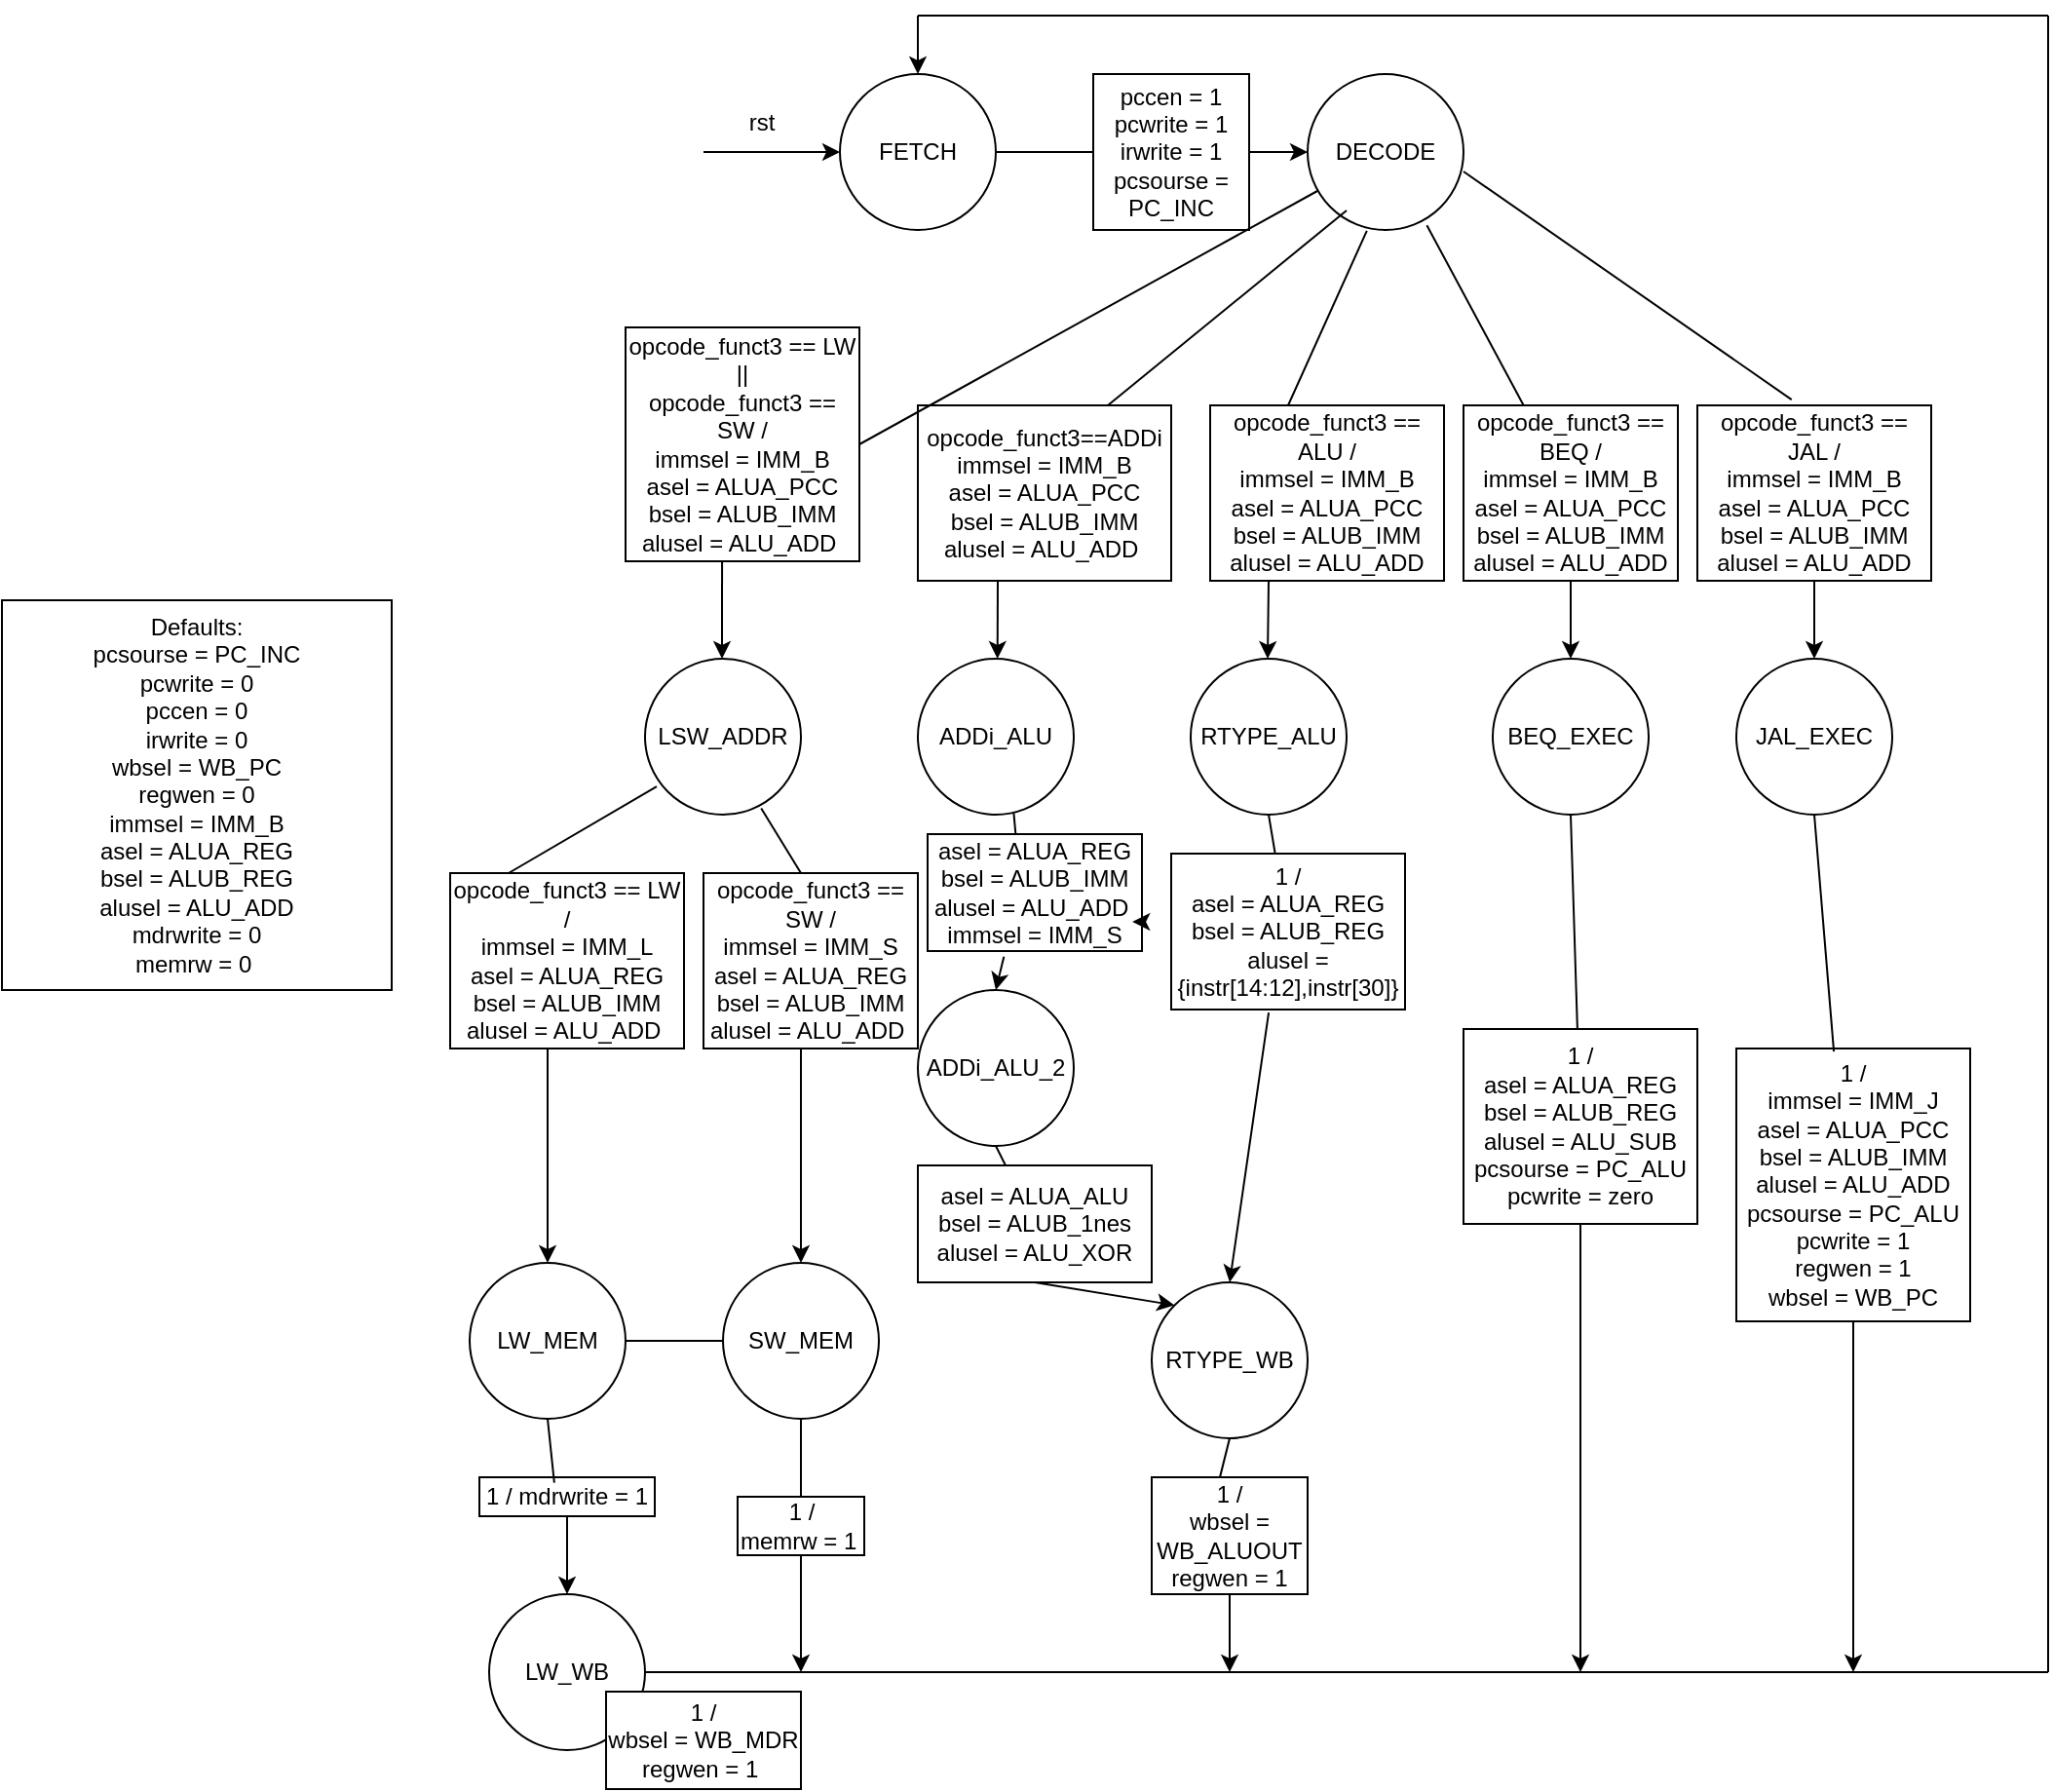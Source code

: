 <mxfile version="21.5.0" type="github">
  <diagram name="Page-1" id="2YBvvXClWsGukQMizWep">
    <mxGraphModel dx="2600" dy="897" grid="1" gridSize="10" guides="1" tooltips="1" connect="1" arrows="1" fold="1" page="1" pageScale="1" pageWidth="850" pageHeight="1100" math="0" shadow="0">
      <root>
        <mxCell id="0" />
        <mxCell id="1" parent="0" />
        <mxCell id="UIwxRU3X0R6D5jwhxc5C-1" value="Defaults:&lt;br/&gt;pcsourse = PC_INC&lt;br/&gt;pcwrite = 0&lt;br/&gt;pccen = 0&lt;br/&gt;irwrite = 0&lt;br/&gt;wbsel = WB_PC&lt;br/&gt;regwen = 0&lt;br/&gt;immsel = IMM_B&lt;br/&gt;asel = ALUA_REG&lt;br/&gt;bsel = ALUB_REG&lt;br/&gt;alusel = ALU_ADD&lt;br/&gt;mdrwrite = 0&lt;br/&gt;memrw = 0&amp;nbsp;" style="whiteSpace=wrap;html=1;aspect=fixed;" vertex="1" parent="1">
          <mxGeometry x="-230" y="540" width="200" height="200" as="geometry" />
        </mxCell>
        <mxCell id="UIwxRU3X0R6D5jwhxc5C-2" value="" style="endArrow=classic;html=1;rounded=0;" edge="1" parent="1">
          <mxGeometry width="50" height="50" relative="1" as="geometry">
            <mxPoint x="130" y="310" as="sourcePoint" />
            <mxPoint x="200" y="310" as="targetPoint" />
            <Array as="points" />
          </mxGeometry>
        </mxCell>
        <mxCell id="UIwxRU3X0R6D5jwhxc5C-4" value="rst" style="text;html=1;strokeColor=none;fillColor=none;align=center;verticalAlign=middle;whiteSpace=wrap;rounded=0;" vertex="1" parent="1">
          <mxGeometry x="130" y="280" width="60" height="30" as="geometry" />
        </mxCell>
        <mxCell id="UIwxRU3X0R6D5jwhxc5C-7" value="FETCH" style="ellipse;whiteSpace=wrap;html=1;aspect=fixed;" vertex="1" parent="1">
          <mxGeometry x="200" y="270" width="80" height="80" as="geometry" />
        </mxCell>
        <mxCell id="UIwxRU3X0R6D5jwhxc5C-8" value="" style="endArrow=none;html=1;rounded=0;" edge="1" parent="1" target="UIwxRU3X0R6D5jwhxc5C-9">
          <mxGeometry width="50" height="50" relative="1" as="geometry">
            <mxPoint x="280" y="310" as="sourcePoint" />
            <mxPoint x="330" y="310" as="targetPoint" />
            <Array as="points">
              <mxPoint x="330" y="310" />
            </Array>
          </mxGeometry>
        </mxCell>
        <mxCell id="UIwxRU3X0R6D5jwhxc5C-9" value="pccen = 1&lt;br/&gt;pcwrite = 1&lt;br/&gt;irwrite = 1&lt;br/&gt;pcsourse = PC_INC" style="whiteSpace=wrap;html=1;aspect=fixed;" vertex="1" parent="1">
          <mxGeometry x="330" y="270" width="80" height="80" as="geometry" />
        </mxCell>
        <mxCell id="UIwxRU3X0R6D5jwhxc5C-10" value="" style="endArrow=classic;html=1;rounded=0;" edge="1" parent="1" target="UIwxRU3X0R6D5jwhxc5C-11">
          <mxGeometry width="50" height="50" relative="1" as="geometry">
            <mxPoint x="410" y="310" as="sourcePoint" />
            <mxPoint x="480" y="310" as="targetPoint" />
          </mxGeometry>
        </mxCell>
        <mxCell id="UIwxRU3X0R6D5jwhxc5C-11" value="DECODE" style="ellipse;whiteSpace=wrap;html=1;aspect=fixed;" vertex="1" parent="1">
          <mxGeometry x="440" y="270" width="80" height="80" as="geometry" />
        </mxCell>
        <mxCell id="UIwxRU3X0R6D5jwhxc5C-14" value="" style="endArrow=none;html=1;rounded=0;exitX=0.75;exitY=0;exitDx=0;exitDy=0;" edge="1" parent="1" source="UIwxRU3X0R6D5jwhxc5C-17">
          <mxGeometry width="50" height="50" relative="1" as="geometry">
            <mxPoint x="360" y="410" as="sourcePoint" />
            <mxPoint x="460" y="340" as="targetPoint" />
          </mxGeometry>
        </mxCell>
        <mxCell id="UIwxRU3X0R6D5jwhxc5C-15" value="opcode_funct3 == LW ||&lt;br/&gt;opcode_funct3 == SW /&lt;br/&gt;immsel = IMM_B&lt;br/&gt;asel = ALUA_PCC&lt;br/&gt;bsel = ALUB_IMM&lt;br/&gt;alusel = ALU_ADD&amp;nbsp;" style="whiteSpace=wrap;html=1;aspect=fixed;" vertex="1" parent="1">
          <mxGeometry x="90" y="400" width="120" height="120" as="geometry" />
        </mxCell>
        <mxCell id="UIwxRU3X0R6D5jwhxc5C-17" value="opcode_funct3==ADDi&lt;br style=&quot;border-color: var(--border-color);&quot;&gt;immsel = IMM_B&lt;br style=&quot;border-color: var(--border-color);&quot;&gt;asel = ALUA_PCC&lt;br style=&quot;border-color: var(--border-color);&quot;&gt;bsel = ALUB_IMM&lt;br style=&quot;border-color: var(--border-color);&quot;&gt;alusel = ALU_ADD&amp;nbsp;" style="rounded=0;whiteSpace=wrap;html=1;" vertex="1" parent="1">
          <mxGeometry x="240" y="440" width="130" height="90" as="geometry" />
        </mxCell>
        <mxCell id="UIwxRU3X0R6D5jwhxc5C-20" value="" style="endArrow=classic;html=1;rounded=0;" edge="1" parent="1">
          <mxGeometry width="50" height="50" relative="1" as="geometry">
            <mxPoint x="281" y="530" as="sourcePoint" />
            <mxPoint x="280.85" y="569.998" as="targetPoint" />
          </mxGeometry>
        </mxCell>
        <mxCell id="UIwxRU3X0R6D5jwhxc5C-22" value="" style="endArrow=classic;html=1;rounded=0;" edge="1" parent="1">
          <mxGeometry width="50" height="50" relative="1" as="geometry">
            <mxPoint x="139.52" y="520" as="sourcePoint" />
            <mxPoint x="139.5" y="570" as="targetPoint" />
          </mxGeometry>
        </mxCell>
        <mxCell id="UIwxRU3X0R6D5jwhxc5C-23" value="ADDi_ALU" style="ellipse;whiteSpace=wrap;html=1;aspect=fixed;direction=south;" vertex="1" parent="1">
          <mxGeometry x="240" y="570" width="80" height="80" as="geometry" />
        </mxCell>
        <mxCell id="UIwxRU3X0R6D5jwhxc5C-24" value="LSW_ADDR" style="ellipse;whiteSpace=wrap;html=1;aspect=fixed;" vertex="1" parent="1">
          <mxGeometry x="100" y="570" width="80" height="80" as="geometry" />
        </mxCell>
        <mxCell id="UIwxRU3X0R6D5jwhxc5C-25" value="" style="endArrow=none;html=1;rounded=0;entryX=0.38;entryY=1.005;entryDx=0;entryDy=0;entryPerimeter=0;" edge="1" parent="1" target="UIwxRU3X0R6D5jwhxc5C-11">
          <mxGeometry width="50" height="50" relative="1" as="geometry">
            <mxPoint x="430" y="440" as="sourcePoint" />
            <mxPoint x="390" y="570" as="targetPoint" />
          </mxGeometry>
        </mxCell>
        <mxCell id="UIwxRU3X0R6D5jwhxc5C-26" value="opcode_funct3 == ALU /&lt;br/&gt;immsel = IMM_B&lt;br/&gt;asel = ALUA_PCC&lt;br/&gt;bsel = ALUB_IMM&lt;br/&gt;alusel = ALU_ADD" style="rounded=0;whiteSpace=wrap;html=1;" vertex="1" parent="1">
          <mxGeometry x="390" y="440" width="120" height="90" as="geometry" />
        </mxCell>
        <mxCell id="UIwxRU3X0R6D5jwhxc5C-27" value="" style="endArrow=classic;html=1;rounded=0;" edge="1" parent="1">
          <mxGeometry width="50" height="50" relative="1" as="geometry">
            <mxPoint x="420" y="530" as="sourcePoint" />
            <mxPoint x="419.5" y="570" as="targetPoint" />
          </mxGeometry>
        </mxCell>
        <mxCell id="UIwxRU3X0R6D5jwhxc5C-28" value="RTYPE_ALU" style="ellipse;whiteSpace=wrap;html=1;aspect=fixed;" vertex="1" parent="1">
          <mxGeometry x="380" y="570" width="80" height="80" as="geometry" />
        </mxCell>
        <mxCell id="UIwxRU3X0R6D5jwhxc5C-30" value="" style="endArrow=none;html=1;rounded=0;exitX=1;exitY=0.5;exitDx=0;exitDy=0;" edge="1" parent="1" source="UIwxRU3X0R6D5jwhxc5C-15">
          <mxGeometry width="50" height="50" relative="1" as="geometry">
            <mxPoint x="395" y="380" as="sourcePoint" />
            <mxPoint x="445" y="330" as="targetPoint" />
          </mxGeometry>
        </mxCell>
        <mxCell id="UIwxRU3X0R6D5jwhxc5C-31" value="" style="endArrow=none;html=1;rounded=0;exitX=0.765;exitY=0.97;exitDx=0;exitDy=0;exitPerimeter=0;" edge="1" parent="1" source="UIwxRU3X0R6D5jwhxc5C-11" target="UIwxRU3X0R6D5jwhxc5C-33">
          <mxGeometry width="50" height="50" relative="1" as="geometry">
            <mxPoint x="500" y="350" as="sourcePoint" />
            <mxPoint x="540" y="440" as="targetPoint" />
          </mxGeometry>
        </mxCell>
        <mxCell id="UIwxRU3X0R6D5jwhxc5C-33" value="opcode_funct3 == BEQ /&lt;br&gt;immsel = IMM_B&lt;br&gt;asel = ALUA_PCC&lt;br&gt;bsel = ALUB_IMM&lt;br&gt;alusel = ALU_ADD" style="rounded=0;whiteSpace=wrap;html=1;" vertex="1" parent="1">
          <mxGeometry x="520" y="440" width="110" height="90" as="geometry" />
        </mxCell>
        <mxCell id="UIwxRU3X0R6D5jwhxc5C-34" value="opcode_funct3 == JAL /&lt;br/&gt;immsel = IMM_B&lt;br/&gt;asel = ALUA_PCC&lt;br/&gt;bsel = ALUB_IMM&lt;br/&gt;alusel = ALU_ADD" style="rounded=0;whiteSpace=wrap;html=1;" vertex="1" parent="1">
          <mxGeometry x="640" y="440" width="120" height="90" as="geometry" />
        </mxCell>
        <mxCell id="UIwxRU3X0R6D5jwhxc5C-35" value="" style="endArrow=none;html=1;rounded=0;entryX=0.403;entryY=-0.033;entryDx=0;entryDy=0;entryPerimeter=0;" edge="1" parent="1" target="UIwxRU3X0R6D5jwhxc5C-34">
          <mxGeometry width="50" height="50" relative="1" as="geometry">
            <mxPoint x="520" y="320" as="sourcePoint" />
            <mxPoint x="570" y="270" as="targetPoint" />
          </mxGeometry>
        </mxCell>
        <mxCell id="UIwxRU3X0R6D5jwhxc5C-36" value="BEQ_EXEC" style="ellipse;whiteSpace=wrap;html=1;aspect=fixed;" vertex="1" parent="1">
          <mxGeometry x="535" y="570" width="80" height="80" as="geometry" />
        </mxCell>
        <mxCell id="UIwxRU3X0R6D5jwhxc5C-37" value="JAL_EXEC" style="ellipse;whiteSpace=wrap;html=1;aspect=fixed;" vertex="1" parent="1">
          <mxGeometry x="660" y="570" width="80" height="80" as="geometry" />
        </mxCell>
        <mxCell id="UIwxRU3X0R6D5jwhxc5C-38" value="" style="endArrow=classic;html=1;rounded=0;entryX=0.5;entryY=0;entryDx=0;entryDy=0;exitX=0.5;exitY=1;exitDx=0;exitDy=0;" edge="1" parent="1" source="UIwxRU3X0R6D5jwhxc5C-33" target="UIwxRU3X0R6D5jwhxc5C-36">
          <mxGeometry width="50" height="50" relative="1" as="geometry">
            <mxPoint x="560" y="540" as="sourcePoint" />
            <mxPoint x="610" y="490" as="targetPoint" />
          </mxGeometry>
        </mxCell>
        <mxCell id="UIwxRU3X0R6D5jwhxc5C-39" value="" style="endArrow=classic;html=1;rounded=0;exitX=0.5;exitY=1;exitDx=0;exitDy=0;" edge="1" parent="1" source="UIwxRU3X0R6D5jwhxc5C-34" target="UIwxRU3X0R6D5jwhxc5C-37">
          <mxGeometry width="50" height="50" relative="1" as="geometry">
            <mxPoint x="560" y="540" as="sourcePoint" />
            <mxPoint x="610" y="490" as="targetPoint" />
          </mxGeometry>
        </mxCell>
        <mxCell id="UIwxRU3X0R6D5jwhxc5C-41" value="opcode_funct3 == LW /&lt;br/&gt;immsel = IMM_L&lt;br/&gt;asel = ALUA_REG&lt;br/&gt;bsel = ALUB_IMM&lt;br/&gt;alusel = ALU_ADD&amp;nbsp;" style="rounded=0;whiteSpace=wrap;html=1;" vertex="1" parent="1">
          <mxGeometry y="680" width="120" height="90" as="geometry" />
        </mxCell>
        <mxCell id="UIwxRU3X0R6D5jwhxc5C-42" value="" style="endArrow=none;html=1;rounded=0;entryX=0.075;entryY=0.82;entryDx=0;entryDy=0;entryPerimeter=0;exitX=0.25;exitY=0;exitDx=0;exitDy=0;" edge="1" parent="1" source="UIwxRU3X0R6D5jwhxc5C-41" target="UIwxRU3X0R6D5jwhxc5C-24">
          <mxGeometry width="50" height="50" relative="1" as="geometry">
            <mxPoint x="55" y="680" as="sourcePoint" />
            <mxPoint x="105" y="630" as="targetPoint" />
          </mxGeometry>
        </mxCell>
        <mxCell id="UIwxRU3X0R6D5jwhxc5C-43" value="opcode_funct3 == SW /&lt;br/&gt;immsel = IMM_S&lt;br/&gt;asel = ALUA_REG&lt;br/&gt;bsel = ALUB_IMM&lt;br/&gt;alusel = ALU_ADD&amp;nbsp;" style="rounded=0;whiteSpace=wrap;html=1;" vertex="1" parent="1">
          <mxGeometry x="130" y="680" width="110" height="90" as="geometry" />
        </mxCell>
        <mxCell id="UIwxRU3X0R6D5jwhxc5C-44" value="" style="endArrow=none;html=1;rounded=0;entryX=0.745;entryY=0.96;entryDx=0;entryDy=0;entryPerimeter=0;" edge="1" parent="1" target="UIwxRU3X0R6D5jwhxc5C-24">
          <mxGeometry width="50" height="50" relative="1" as="geometry">
            <mxPoint x="180" y="680" as="sourcePoint" />
            <mxPoint x="230" y="630" as="targetPoint" />
          </mxGeometry>
        </mxCell>
        <mxCell id="UIwxRU3X0R6D5jwhxc5C-45" value="" style="endArrow=none;html=1;rounded=0;entryX=0.99;entryY=0.385;entryDx=0;entryDy=0;entryPerimeter=0;" edge="1" parent="1" target="UIwxRU3X0R6D5jwhxc5C-23">
          <mxGeometry width="50" height="50" relative="1" as="geometry">
            <mxPoint x="292" y="680" as="sourcePoint" />
            <mxPoint x="290" y="660" as="targetPoint" />
          </mxGeometry>
        </mxCell>
        <mxCell id="UIwxRU3X0R6D5jwhxc5C-46" value="asel = ALUA_REG&lt;br style=&quot;border-color: var(--border-color);&quot;&gt;bsel = ALUB_IMM&lt;br style=&quot;border-color: var(--border-color);&quot;&gt;alusel = ALU_ADD&amp;nbsp;&lt;br&gt;immsel = IMM_S" style="rounded=0;whiteSpace=wrap;html=1;" vertex="1" parent="1">
          <mxGeometry x="245" y="660" width="110" height="60" as="geometry" />
        </mxCell>
        <mxCell id="UIwxRU3X0R6D5jwhxc5C-48" value="LW_MEM" style="ellipse;whiteSpace=wrap;html=1;aspect=fixed;" vertex="1" parent="1">
          <mxGeometry x="10" y="880" width="80" height="80" as="geometry" />
        </mxCell>
        <mxCell id="UIwxRU3X0R6D5jwhxc5C-49" value="" style="endArrow=classic;html=1;rounded=0;entryX=0.5;entryY=0;entryDx=0;entryDy=0;" edge="1" parent="1" target="UIwxRU3X0R6D5jwhxc5C-48">
          <mxGeometry width="50" height="50" relative="1" as="geometry">
            <mxPoint x="50" y="770" as="sourcePoint" />
            <mxPoint x="100" y="720" as="targetPoint" />
          </mxGeometry>
        </mxCell>
        <mxCell id="UIwxRU3X0R6D5jwhxc5C-50" value="SW_MEM" style="ellipse;whiteSpace=wrap;html=1;aspect=fixed;" vertex="1" parent="1">
          <mxGeometry x="140" y="880" width="80" height="80" as="geometry" />
        </mxCell>
        <mxCell id="UIwxRU3X0R6D5jwhxc5C-51" value="" style="endArrow=classic;html=1;rounded=0;entryX=0.5;entryY=0;entryDx=0;entryDy=0;" edge="1" parent="1" target="UIwxRU3X0R6D5jwhxc5C-50">
          <mxGeometry width="50" height="50" relative="1" as="geometry">
            <mxPoint x="180" y="770" as="sourcePoint" />
            <mxPoint x="230" y="720" as="targetPoint" />
          </mxGeometry>
        </mxCell>
        <mxCell id="UIwxRU3X0R6D5jwhxc5C-52" value="" style="endArrow=none;html=1;rounded=0;entryX=0;entryY=0.5;entryDx=0;entryDy=0;exitX=1;exitY=0.5;exitDx=0;exitDy=0;" edge="1" parent="1" source="UIwxRU3X0R6D5jwhxc5C-48" target="UIwxRU3X0R6D5jwhxc5C-50">
          <mxGeometry width="50" height="50" relative="1" as="geometry">
            <mxPoint x="90" y="865" as="sourcePoint" />
            <mxPoint x="140" y="815" as="targetPoint" />
          </mxGeometry>
        </mxCell>
        <mxCell id="UIwxRU3X0R6D5jwhxc5C-54" value="ADDi_ALU_2" style="ellipse;whiteSpace=wrap;html=1;aspect=fixed;" vertex="1" parent="1">
          <mxGeometry x="240" y="740" width="80" height="80" as="geometry" />
        </mxCell>
        <mxCell id="UIwxRU3X0R6D5jwhxc5C-55" value="" style="endArrow=classic;html=1;rounded=0;entryX=0.5;entryY=0;entryDx=0;entryDy=0;exitX=0.356;exitY=1.047;exitDx=0;exitDy=0;exitPerimeter=0;" edge="1" parent="1" source="UIwxRU3X0R6D5jwhxc5C-46" target="UIwxRU3X0R6D5jwhxc5C-54">
          <mxGeometry width="50" height="50" relative="1" as="geometry">
            <mxPoint x="330" y="790" as="sourcePoint" />
            <mxPoint x="380" y="740" as="targetPoint" />
          </mxGeometry>
        </mxCell>
        <mxCell id="UIwxRU3X0R6D5jwhxc5C-56" value="" style="endArrow=none;html=1;rounded=0;exitX=0.5;exitY=1;exitDx=0;exitDy=0;" edge="1" parent="1" source="UIwxRU3X0R6D5jwhxc5C-54" target="UIwxRU3X0R6D5jwhxc5C-57">
          <mxGeometry width="50" height="50" relative="1" as="geometry">
            <mxPoint x="310" y="880" as="sourcePoint" />
            <mxPoint x="300" y="840" as="targetPoint" />
          </mxGeometry>
        </mxCell>
        <mxCell id="UIwxRU3X0R6D5jwhxc5C-57" value="asel = ALUA_ALU&lt;br style=&quot;border-color: var(--border-color);&quot;&gt;bsel = ALUB_1nes&lt;br style=&quot;border-color: var(--border-color);&quot;&gt;alusel = ALU_XOR" style="rounded=0;whiteSpace=wrap;html=1;" vertex="1" parent="1">
          <mxGeometry x="240" y="830" width="120" height="60" as="geometry" />
        </mxCell>
        <mxCell id="UIwxRU3X0R6D5jwhxc5C-58" value="" style="endArrow=none;html=1;rounded=0;exitX=0.5;exitY=1;exitDx=0;exitDy=0;" edge="1" parent="1" source="UIwxRU3X0R6D5jwhxc5C-28" target="UIwxRU3X0R6D5jwhxc5C-59">
          <mxGeometry width="50" height="50" relative="1" as="geometry">
            <mxPoint x="430" y="780" as="sourcePoint" />
            <mxPoint x="430" y="650" as="targetPoint" />
          </mxGeometry>
        </mxCell>
        <mxCell id="UIwxRU3X0R6D5jwhxc5C-59" value="1 /&lt;br/&gt;asel = ALUA_REG&lt;br/&gt;bsel = ALUB_REG&lt;br/&gt;alusel = {instr[14:12],instr[30]}" style="rounded=0;whiteSpace=wrap;html=1;" vertex="1" parent="1">
          <mxGeometry x="370" y="670" width="120" height="80" as="geometry" />
        </mxCell>
        <mxCell id="UIwxRU3X0R6D5jwhxc5C-60" value="" style="endArrow=classic;html=1;rounded=0;entryX=0.5;entryY=0;entryDx=0;entryDy=0;exitX=0.417;exitY=1.02;exitDx=0;exitDy=0;exitPerimeter=0;" edge="1" parent="1" source="UIwxRU3X0R6D5jwhxc5C-59" target="UIwxRU3X0R6D5jwhxc5C-61">
          <mxGeometry width="50" height="50" relative="1" as="geometry">
            <mxPoint x="420" y="830" as="sourcePoint" />
            <mxPoint x="430" y="960" as="targetPoint" />
          </mxGeometry>
        </mxCell>
        <mxCell id="UIwxRU3X0R6D5jwhxc5C-61" value="RTYPE_WB" style="ellipse;whiteSpace=wrap;html=1;aspect=fixed;" vertex="1" parent="1">
          <mxGeometry x="360" y="890" width="80" height="80" as="geometry" />
        </mxCell>
        <mxCell id="UIwxRU3X0R6D5jwhxc5C-62" value="" style="endArrow=classic;html=1;rounded=0;entryX=0;entryY=0;entryDx=0;entryDy=0;exitX=0.5;exitY=1;exitDx=0;exitDy=0;" edge="1" parent="1" source="UIwxRU3X0R6D5jwhxc5C-57" target="UIwxRU3X0R6D5jwhxc5C-61">
          <mxGeometry width="50" height="50" relative="1" as="geometry">
            <mxPoint x="320" y="920" as="sourcePoint" />
            <mxPoint x="370" y="870" as="targetPoint" />
          </mxGeometry>
        </mxCell>
        <mxCell id="UIwxRU3X0R6D5jwhxc5C-63" value="1 / mdrwrite = 1" style="rounded=0;whiteSpace=wrap;html=1;" vertex="1" parent="1">
          <mxGeometry x="15" y="990" width="90" height="20" as="geometry" />
        </mxCell>
        <mxCell id="UIwxRU3X0R6D5jwhxc5C-65" value="" style="endArrow=none;html=1;rounded=0;entryX=0.5;entryY=1;entryDx=0;entryDy=0;exitX=0.427;exitY=0.14;exitDx=0;exitDy=0;exitPerimeter=0;" edge="1" parent="1" source="UIwxRU3X0R6D5jwhxc5C-63" target="UIwxRU3X0R6D5jwhxc5C-48">
          <mxGeometry width="50" height="50" relative="1" as="geometry">
            <mxPoint x="330" y="1020" as="sourcePoint" />
            <mxPoint x="380" y="970" as="targetPoint" />
          </mxGeometry>
        </mxCell>
        <mxCell id="UIwxRU3X0R6D5jwhxc5C-66" value="" style="endArrow=classic;html=1;rounded=0;exitX=0.5;exitY=1;exitDx=0;exitDy=0;" edge="1" parent="1" source="UIwxRU3X0R6D5jwhxc5C-63" target="UIwxRU3X0R6D5jwhxc5C-67">
          <mxGeometry width="50" height="50" relative="1" as="geometry">
            <mxPoint x="40" y="1000" as="sourcePoint" />
            <mxPoint x="40" y="1020" as="targetPoint" />
          </mxGeometry>
        </mxCell>
        <mxCell id="UIwxRU3X0R6D5jwhxc5C-67" value="LW_WB" style="ellipse;whiteSpace=wrap;html=1;aspect=fixed;" vertex="1" parent="1">
          <mxGeometry x="20" y="1050" width="80" height="80" as="geometry" />
        </mxCell>
        <mxCell id="UIwxRU3X0R6D5jwhxc5C-68" value="1 /&lt;br/&gt;wbsel = WB_MDR&lt;br/&gt;regwen = 1&amp;nbsp;" style="rounded=0;whiteSpace=wrap;html=1;" vertex="1" parent="1">
          <mxGeometry x="80" y="1100" width="100" height="50" as="geometry" />
        </mxCell>
        <mxCell id="UIwxRU3X0R6D5jwhxc5C-69" value="" style="endArrow=none;html=1;rounded=0;exitX=1;exitY=0.5;exitDx=0;exitDy=0;" edge="1" parent="1" source="UIwxRU3X0R6D5jwhxc5C-67">
          <mxGeometry width="50" height="50" relative="1" as="geometry">
            <mxPoint x="130" y="1089.5" as="sourcePoint" />
            <mxPoint x="820" y="1090" as="targetPoint" />
          </mxGeometry>
        </mxCell>
        <mxCell id="UIwxRU3X0R6D5jwhxc5C-70" value="" style="endArrow=none;html=1;rounded=0;" edge="1" parent="1">
          <mxGeometry width="50" height="50" relative="1" as="geometry">
            <mxPoint x="820" y="1090" as="sourcePoint" />
            <mxPoint x="820" y="240" as="targetPoint" />
          </mxGeometry>
        </mxCell>
        <mxCell id="UIwxRU3X0R6D5jwhxc5C-71" value="" style="endArrow=none;html=1;rounded=0;" edge="1" parent="1">
          <mxGeometry width="50" height="50" relative="1" as="geometry">
            <mxPoint x="240" y="240" as="sourcePoint" />
            <mxPoint x="820" y="240" as="targetPoint" />
          </mxGeometry>
        </mxCell>
        <mxCell id="UIwxRU3X0R6D5jwhxc5C-72" value="" style="endArrow=classic;html=1;rounded=0;entryX=0.5;entryY=0;entryDx=0;entryDy=0;" edge="1" parent="1" target="UIwxRU3X0R6D5jwhxc5C-7">
          <mxGeometry width="50" height="50" relative="1" as="geometry">
            <mxPoint x="240" y="240" as="sourcePoint" />
            <mxPoint x="290" y="150" as="targetPoint" />
          </mxGeometry>
        </mxCell>
        <mxCell id="UIwxRU3X0R6D5jwhxc5C-73" value="1 /&lt;br/&gt;asel = ALUA_REG&lt;br/&gt;bsel = ALUB_REG&lt;br/&gt;alusel = ALU_SUB&lt;br/&gt;pcsourse = PC_ALU&lt;br/&gt;pcwrite = zero" style="rounded=0;whiteSpace=wrap;html=1;" vertex="1" parent="1">
          <mxGeometry x="520" y="760" width="120" height="100" as="geometry" />
        </mxCell>
        <mxCell id="UIwxRU3X0R6D5jwhxc5C-75" value="1 /&lt;br/&gt;immsel = IMM_J&lt;br/&gt;asel = ALUA_PCC&lt;br/&gt;bsel = ALUB_IMM&lt;br/&gt;alusel = ALU_ADD&lt;br/&gt;pcsourse = PC_ALU&lt;br/&gt;pcwrite = 1&lt;br/&gt;regwen = 1&lt;br/&gt;wbsel = WB_PC" style="rounded=0;whiteSpace=wrap;html=1;" vertex="1" parent="1">
          <mxGeometry x="660" y="770" width="120" height="140" as="geometry" />
        </mxCell>
        <mxCell id="UIwxRU3X0R6D5jwhxc5C-76" value="" style="endArrow=none;html=1;rounded=0;entryX=0.5;entryY=1;entryDx=0;entryDy=0;" edge="1" parent="1" source="UIwxRU3X0R6D5jwhxc5C-73" target="UIwxRU3X0R6D5jwhxc5C-36">
          <mxGeometry width="50" height="50" relative="1" as="geometry">
            <mxPoint x="530" y="760" as="sourcePoint" />
            <mxPoint x="580" y="710" as="targetPoint" />
          </mxGeometry>
        </mxCell>
        <mxCell id="UIwxRU3X0R6D5jwhxc5C-77" value="" style="endArrow=none;html=1;rounded=0;exitX=0.417;exitY=0.011;exitDx=0;exitDy=0;exitPerimeter=0;" edge="1" parent="1" source="UIwxRU3X0R6D5jwhxc5C-75">
          <mxGeometry width="50" height="50" relative="1" as="geometry">
            <mxPoint x="650" y="700" as="sourcePoint" />
            <mxPoint x="700" y="650" as="targetPoint" />
          </mxGeometry>
        </mxCell>
        <mxCell id="UIwxRU3X0R6D5jwhxc5C-78" value="" style="endArrow=classic;html=1;rounded=0;" edge="1" parent="1">
          <mxGeometry width="50" height="50" relative="1" as="geometry">
            <mxPoint x="580" y="860" as="sourcePoint" />
            <mxPoint x="580" y="1090" as="targetPoint" />
          </mxGeometry>
        </mxCell>
        <mxCell id="UIwxRU3X0R6D5jwhxc5C-79" value="" style="endArrow=classic;html=1;rounded=0;exitX=0.5;exitY=1;exitDx=0;exitDy=0;" edge="1" parent="1" source="UIwxRU3X0R6D5jwhxc5C-75">
          <mxGeometry width="50" height="50" relative="1" as="geometry">
            <mxPoint x="530" y="950" as="sourcePoint" />
            <mxPoint x="720" y="1090" as="targetPoint" />
          </mxGeometry>
        </mxCell>
        <mxCell id="UIwxRU3X0R6D5jwhxc5C-80" value="1 /&lt;br/&gt;wbsel = WB_ALUOUT&lt;br/&gt;regwen = 1" style="rounded=0;whiteSpace=wrap;html=1;" vertex="1" parent="1">
          <mxGeometry x="360" y="990" width="80" height="60" as="geometry" />
        </mxCell>
        <mxCell id="UIwxRU3X0R6D5jwhxc5C-81" value="" style="endArrow=none;html=1;rounded=0;entryX=0.5;entryY=1;entryDx=0;entryDy=0;" edge="1" parent="1" target="UIwxRU3X0R6D5jwhxc5C-61">
          <mxGeometry width="50" height="50" relative="1" as="geometry">
            <mxPoint x="395" y="990" as="sourcePoint" />
            <mxPoint x="445" y="940" as="targetPoint" />
          </mxGeometry>
        </mxCell>
        <mxCell id="UIwxRU3X0R6D5jwhxc5C-82" value="" style="endArrow=classic;html=1;rounded=0;exitX=0.5;exitY=1;exitDx=0;exitDy=0;" edge="1" parent="1" source="UIwxRU3X0R6D5jwhxc5C-80">
          <mxGeometry width="50" height="50" relative="1" as="geometry">
            <mxPoint x="530" y="950" as="sourcePoint" />
            <mxPoint x="400" y="1090" as="targetPoint" />
          </mxGeometry>
        </mxCell>
        <mxCell id="UIwxRU3X0R6D5jwhxc5C-83" value="1 /&lt;br/&gt;memrw = 1&amp;nbsp;" style="rounded=0;whiteSpace=wrap;html=1;" vertex="1" parent="1">
          <mxGeometry x="147.5" y="1000" width="65" height="30" as="geometry" />
        </mxCell>
        <mxCell id="UIwxRU3X0R6D5jwhxc5C-84" value="" style="endArrow=none;html=1;rounded=0;entryX=0.5;entryY=1;entryDx=0;entryDy=0;" edge="1" parent="1" target="UIwxRU3X0R6D5jwhxc5C-50">
          <mxGeometry width="50" height="50" relative="1" as="geometry">
            <mxPoint x="180" y="1000" as="sourcePoint" />
            <mxPoint x="230" y="950" as="targetPoint" />
          </mxGeometry>
        </mxCell>
        <mxCell id="UIwxRU3X0R6D5jwhxc5C-85" value="" style="endArrow=classic;html=1;rounded=0;" edge="1" parent="1">
          <mxGeometry width="50" height="50" relative="1" as="geometry">
            <mxPoint x="180" y="1030" as="sourcePoint" />
            <mxPoint x="180" y="1090" as="targetPoint" />
          </mxGeometry>
        </mxCell>
        <mxCell id="UIwxRU3X0R6D5jwhxc5C-86" style="edgeStyle=orthogonalEdgeStyle;rounded=0;orthogonalLoop=1;jettySize=auto;html=1;exitX=1;exitY=0.75;exitDx=0;exitDy=0;entryX=0.955;entryY=0.755;entryDx=0;entryDy=0;entryPerimeter=0;" edge="1" parent="1" source="UIwxRU3X0R6D5jwhxc5C-46" target="UIwxRU3X0R6D5jwhxc5C-46">
          <mxGeometry relative="1" as="geometry" />
        </mxCell>
      </root>
    </mxGraphModel>
  </diagram>
</mxfile>
